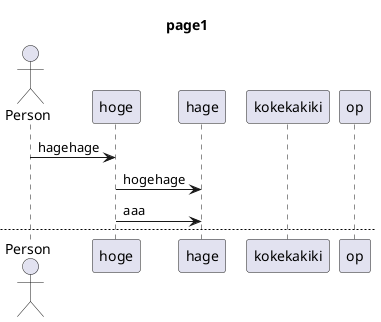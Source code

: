 @startuml test
title page1
actor Person
Person -> hoge: hagehage

hoge -> hage: hogehage

hoge -> hage: aaa

newpage page2

group second
kokekakiki -> hage: hogehage
end

 newpage hogehoge
 
 op -> kokekakiki: aaa

@enduml
